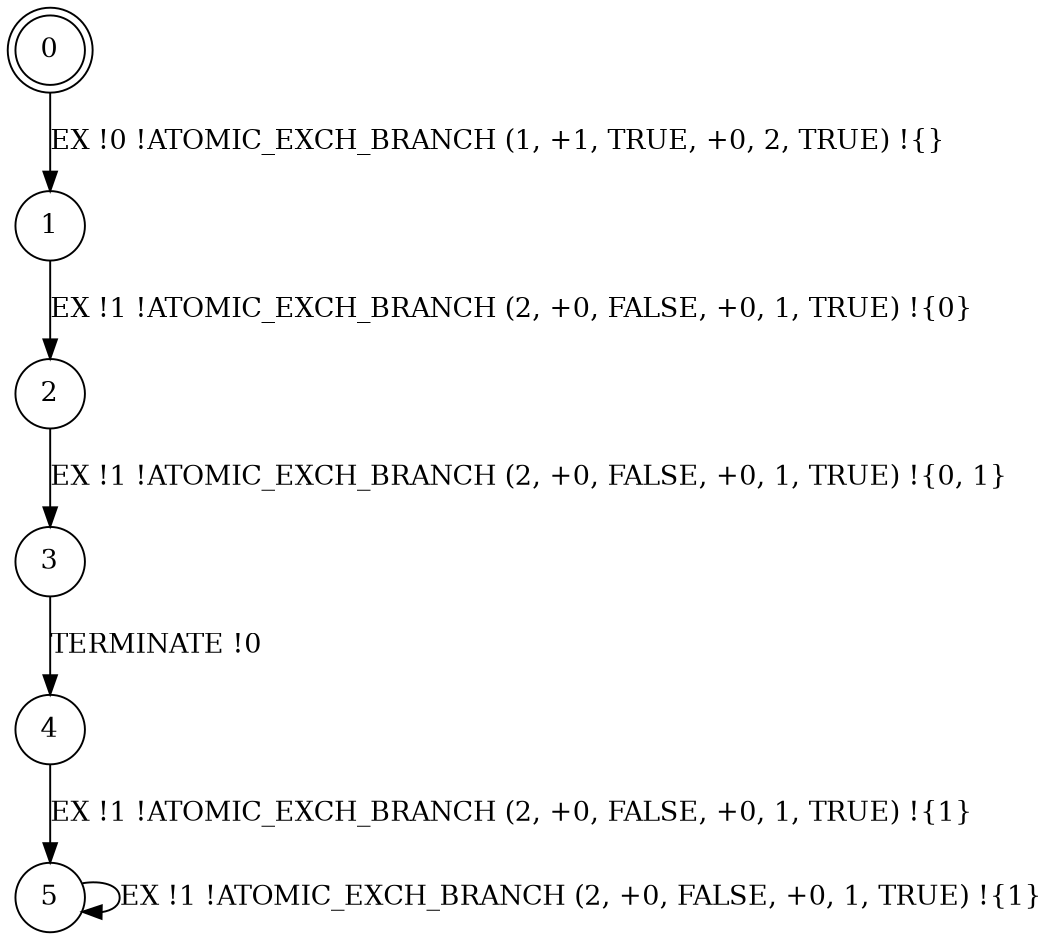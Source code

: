 digraph BCG {
size = "7, 10.5";
center = TRUE;
node [shape = circle];
0 [peripheries = 2];
0 -> 1 [label = "EX !0 !ATOMIC_EXCH_BRANCH (1, +1, TRUE, +0, 2, TRUE) !{}"];
1 -> 2 [label = "EX !1 !ATOMIC_EXCH_BRANCH (2, +0, FALSE, +0, 1, TRUE) !{0}"];
2 -> 3 [label = "EX !1 !ATOMIC_EXCH_BRANCH (2, +0, FALSE, +0, 1, TRUE) !{0, 1}"];
3 -> 4 [label = "TERMINATE !0"];
4 -> 5 [label = "EX !1 !ATOMIC_EXCH_BRANCH (2, +0, FALSE, +0, 1, TRUE) !{1}"];
5 -> 5 [label = "EX !1 !ATOMIC_EXCH_BRANCH (2, +0, FALSE, +0, 1, TRUE) !{1}"];
}
